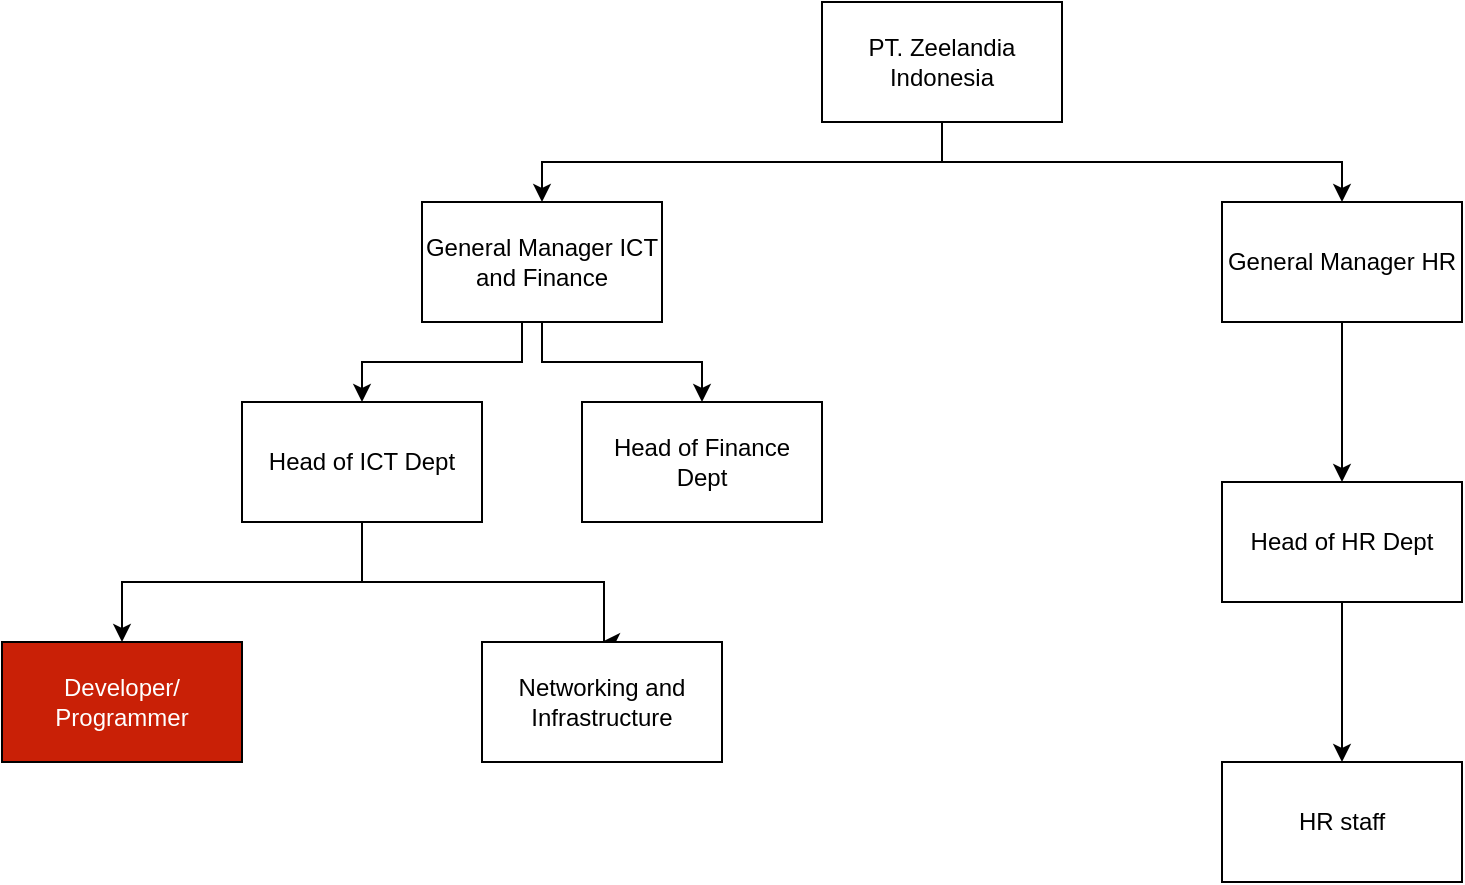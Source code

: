 <mxfile version="22.1.0" type="github">
  <diagram name="Page-1" id="3zC-6qabpU7sheYBhO2A">
    <mxGraphModel dx="1964" dy="605" grid="1" gridSize="10" guides="1" tooltips="1" connect="1" arrows="1" fold="1" page="1" pageScale="1" pageWidth="850" pageHeight="1100" math="0" shadow="0">
      <root>
        <mxCell id="0" />
        <mxCell id="1" parent="0" />
        <mxCell id="xHUmGB_-KqWX4n92v4K6-18" style="edgeStyle=orthogonalEdgeStyle;rounded=0;orthogonalLoop=1;jettySize=auto;html=1;" edge="1" parent="1" source="xHUmGB_-KqWX4n92v4K6-1" target="xHUmGB_-KqWX4n92v4K6-2">
          <mxGeometry relative="1" as="geometry">
            <Array as="points">
              <mxPoint x="430" y="150" />
              <mxPoint x="230" y="150" />
            </Array>
          </mxGeometry>
        </mxCell>
        <mxCell id="xHUmGB_-KqWX4n92v4K6-19" style="edgeStyle=orthogonalEdgeStyle;rounded=0;orthogonalLoop=1;jettySize=auto;html=1;entryX=0.5;entryY=0;entryDx=0;entryDy=0;" edge="1" parent="1" source="xHUmGB_-KqWX4n92v4K6-1" target="xHUmGB_-KqWX4n92v4K6-16">
          <mxGeometry relative="1" as="geometry">
            <Array as="points">
              <mxPoint x="430" y="150" />
              <mxPoint x="630" y="150" />
            </Array>
          </mxGeometry>
        </mxCell>
        <mxCell id="xHUmGB_-KqWX4n92v4K6-1" value="PT. Zeelandia Indonesia" style="rounded=0;whiteSpace=wrap;html=1;" vertex="1" parent="1">
          <mxGeometry x="370" y="70" width="120" height="60" as="geometry" />
        </mxCell>
        <mxCell id="xHUmGB_-KqWX4n92v4K6-9" value="" style="edgeStyle=orthogonalEdgeStyle;rounded=0;orthogonalLoop=1;jettySize=auto;html=1;" edge="1" parent="1" source="xHUmGB_-KqWX4n92v4K6-2" target="xHUmGB_-KqWX4n92v4K6-8">
          <mxGeometry relative="1" as="geometry">
            <Array as="points">
              <mxPoint x="220" y="250" />
              <mxPoint x="140" y="250" />
            </Array>
          </mxGeometry>
        </mxCell>
        <mxCell id="xHUmGB_-KqWX4n92v4K6-11" value="" style="edgeStyle=orthogonalEdgeStyle;rounded=0;orthogonalLoop=1;jettySize=auto;html=1;" edge="1" parent="1" source="xHUmGB_-KqWX4n92v4K6-2" target="xHUmGB_-KqWX4n92v4K6-10">
          <mxGeometry relative="1" as="geometry">
            <Array as="points">
              <mxPoint x="230" y="250" />
              <mxPoint x="310" y="250" />
            </Array>
          </mxGeometry>
        </mxCell>
        <mxCell id="xHUmGB_-KqWX4n92v4K6-2" value="General Manager ICT and Finance" style="rounded=0;whiteSpace=wrap;html=1;" vertex="1" parent="1">
          <mxGeometry x="170" y="170" width="120" height="60" as="geometry" />
        </mxCell>
        <mxCell id="xHUmGB_-KqWX4n92v4K6-13" value="" style="edgeStyle=orthogonalEdgeStyle;rounded=0;orthogonalLoop=1;jettySize=auto;html=1;" edge="1" parent="1" source="xHUmGB_-KqWX4n92v4K6-8" target="xHUmGB_-KqWX4n92v4K6-12">
          <mxGeometry relative="1" as="geometry" />
        </mxCell>
        <mxCell id="xHUmGB_-KqWX4n92v4K6-14" style="edgeStyle=orthogonalEdgeStyle;rounded=0;orthogonalLoop=1;jettySize=auto;html=1;" edge="1" parent="1" source="xHUmGB_-KqWX4n92v4K6-8">
          <mxGeometry relative="1" as="geometry">
            <mxPoint x="260" y="390" as="targetPoint" />
            <Array as="points">
              <mxPoint x="140" y="360" />
              <mxPoint x="261" y="360" />
            </Array>
          </mxGeometry>
        </mxCell>
        <mxCell id="xHUmGB_-KqWX4n92v4K6-8" value="Head of ICT Dept" style="rounded=0;whiteSpace=wrap;html=1;" vertex="1" parent="1">
          <mxGeometry x="80" y="270" width="120" height="60" as="geometry" />
        </mxCell>
        <mxCell id="xHUmGB_-KqWX4n92v4K6-10" value="Head of Finance &lt;br&gt;Dept" style="rounded=0;whiteSpace=wrap;html=1;" vertex="1" parent="1">
          <mxGeometry x="250" y="270" width="120" height="60" as="geometry" />
        </mxCell>
        <mxCell id="xHUmGB_-KqWX4n92v4K6-12" value="&lt;font color=&quot;#ffffff&quot;&gt;Developer/ Programmer&lt;/font&gt;" style="rounded=0;whiteSpace=wrap;html=1;fillColor=#C92006;" vertex="1" parent="1">
          <mxGeometry x="-40" y="390" width="120" height="60" as="geometry" />
        </mxCell>
        <mxCell id="xHUmGB_-KqWX4n92v4K6-15" value="Networking and Infrastructure" style="rounded=0;whiteSpace=wrap;html=1;" vertex="1" parent="1">
          <mxGeometry x="200" y="390" width="120" height="60" as="geometry" />
        </mxCell>
        <mxCell id="xHUmGB_-KqWX4n92v4K6-21" value="" style="edgeStyle=orthogonalEdgeStyle;rounded=0;orthogonalLoop=1;jettySize=auto;html=1;" edge="1" parent="1" source="xHUmGB_-KqWX4n92v4K6-16" target="xHUmGB_-KqWX4n92v4K6-20">
          <mxGeometry relative="1" as="geometry" />
        </mxCell>
        <mxCell id="xHUmGB_-KqWX4n92v4K6-16" value="General Manager HR" style="rounded=0;whiteSpace=wrap;html=1;" vertex="1" parent="1">
          <mxGeometry x="570" y="170" width="120" height="60" as="geometry" />
        </mxCell>
        <mxCell id="xHUmGB_-KqWX4n92v4K6-23" value="" style="edgeStyle=orthogonalEdgeStyle;rounded=0;orthogonalLoop=1;jettySize=auto;html=1;" edge="1" parent="1" source="xHUmGB_-KqWX4n92v4K6-20" target="xHUmGB_-KqWX4n92v4K6-22">
          <mxGeometry relative="1" as="geometry" />
        </mxCell>
        <mxCell id="xHUmGB_-KqWX4n92v4K6-20" value="Head of HR Dept" style="rounded=0;whiteSpace=wrap;html=1;" vertex="1" parent="1">
          <mxGeometry x="570" y="310" width="120" height="60" as="geometry" />
        </mxCell>
        <mxCell id="xHUmGB_-KqWX4n92v4K6-22" value="HR staff" style="rounded=0;whiteSpace=wrap;html=1;" vertex="1" parent="1">
          <mxGeometry x="570" y="450" width="120" height="60" as="geometry" />
        </mxCell>
      </root>
    </mxGraphModel>
  </diagram>
</mxfile>

